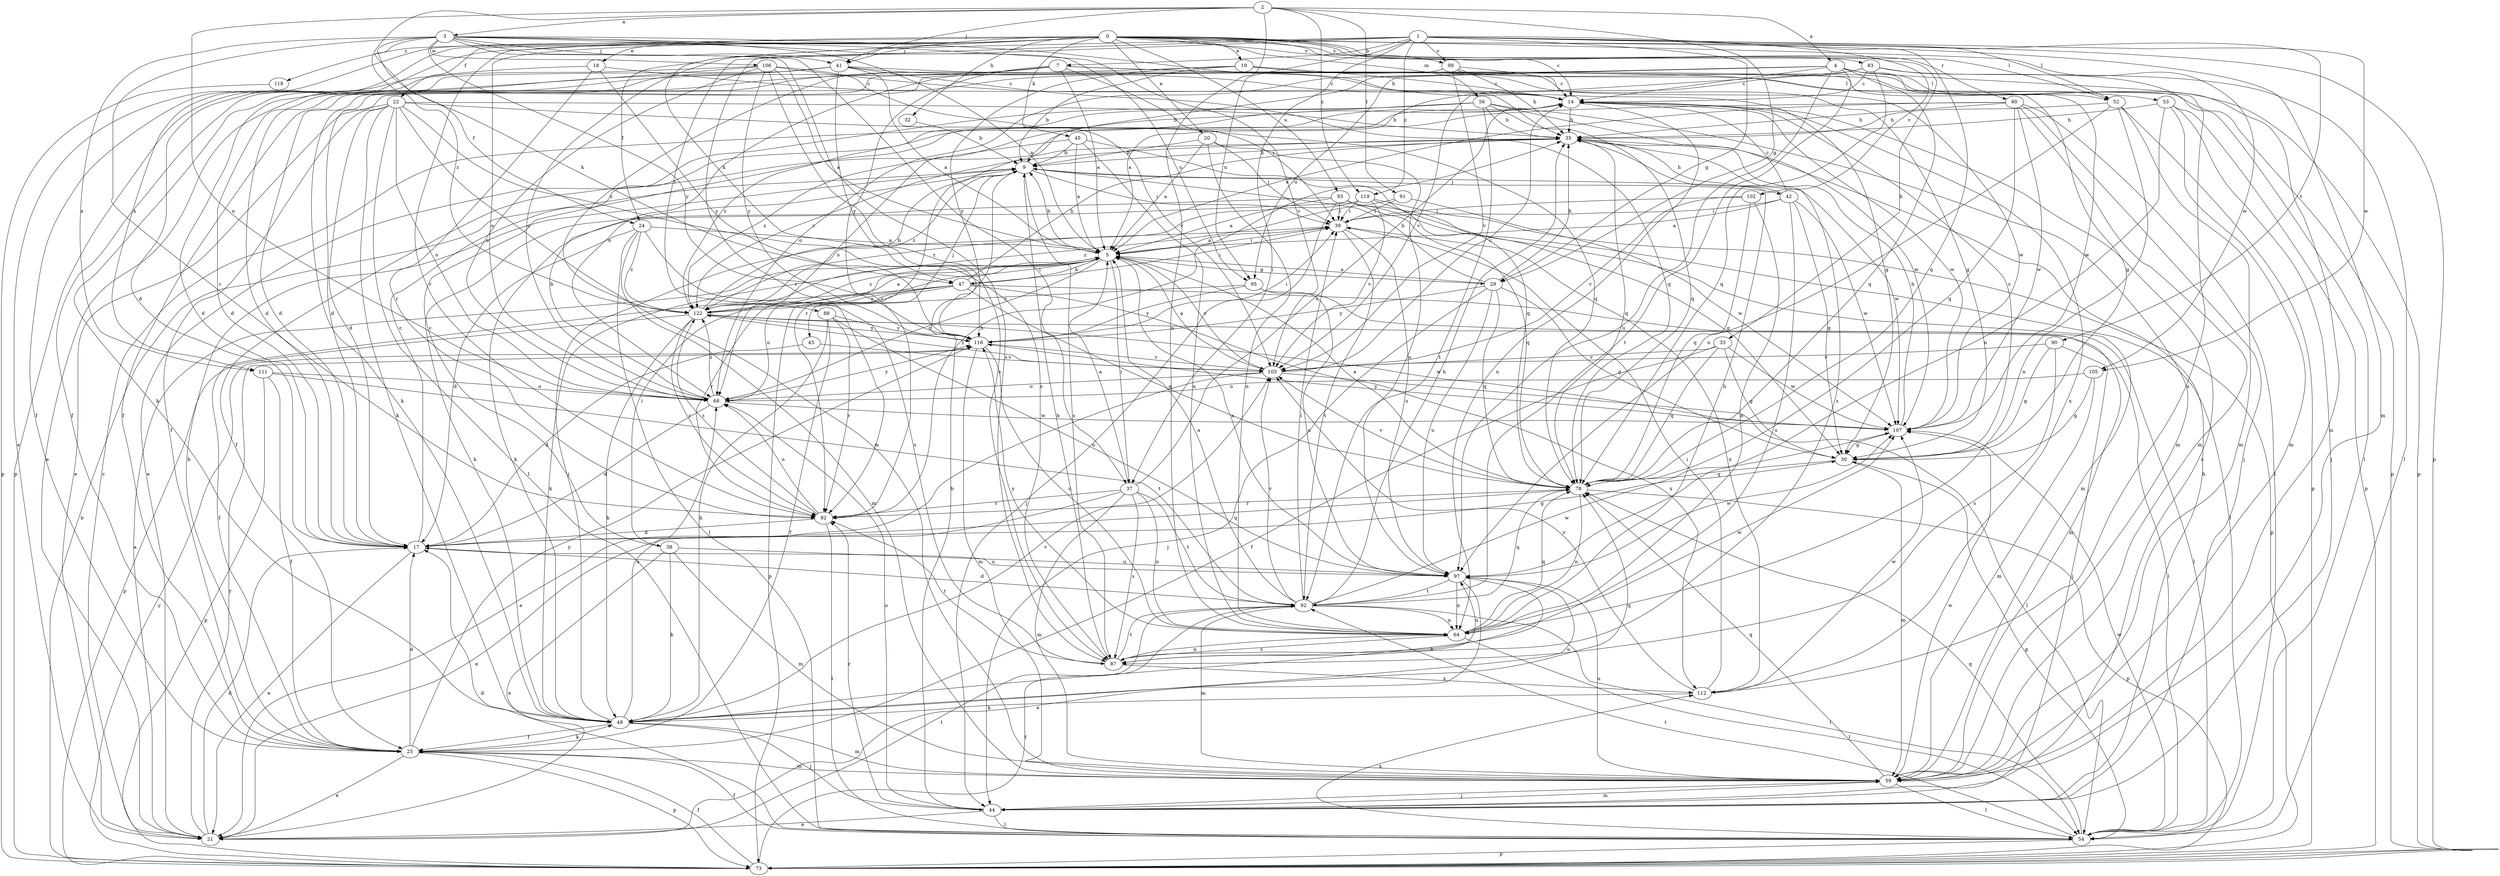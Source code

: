 strict digraph  {
0;
1;
2;
3;
4;
5;
7;
9;
14;
17;
18;
19;
20;
21;
22;
24;
25;
29;
30;
32;
33;
35;
37;
38;
39;
41;
42;
43;
44;
45;
47;
48;
52;
53;
54;
56;
59;
64;
68;
73;
78;
80;
82;
83;
87;
88;
90;
91;
92;
93;
95;
97;
99;
102;
103;
105;
106;
107;
111;
112;
116;
118;
119;
122;
0 -> 14  [label=c];
0 -> 17  [label=d];
0 -> 18  [label=e];
0 -> 19  [label=e];
0 -> 20  [label=e];
0 -> 21  [label=e];
0 -> 22  [label=f];
0 -> 24  [label=f];
0 -> 32  [label=h];
0 -> 33  [label=h];
0 -> 41  [label=j];
0 -> 45  [label=k];
0 -> 47  [label=k];
0 -> 52  [label=l];
0 -> 56  [label=m];
0 -> 59  [label=m];
0 -> 68  [label=o];
0 -> 73  [label=p];
0 -> 80  [label=r];
0 -> 82  [label=r];
0 -> 83  [label=s];
0 -> 93  [label=u];
0 -> 99  [label=v];
0 -> 105  [label=w];
0 -> 111  [label=x];
0 -> 118  [label=z];
1 -> 7  [label=b];
1 -> 29  [label=g];
1 -> 37  [label=i];
1 -> 52  [label=l];
1 -> 68  [label=o];
1 -> 78  [label=q];
1 -> 82  [label=r];
1 -> 88  [label=t];
1 -> 90  [label=t];
1 -> 95  [label=u];
1 -> 99  [label=v];
1 -> 102  [label=v];
1 -> 105  [label=w];
1 -> 119  [label=z];
2 -> 3  [label=a];
2 -> 4  [label=a];
2 -> 29  [label=g];
2 -> 41  [label=j];
2 -> 64  [label=n];
2 -> 68  [label=o];
2 -> 91  [label=t];
2 -> 119  [label=z];
2 -> 122  [label=z];
3 -> 5  [label=a];
3 -> 24  [label=f];
3 -> 35  [label=h];
3 -> 37  [label=i];
3 -> 41  [label=j];
3 -> 47  [label=k];
3 -> 82  [label=r];
3 -> 87  [label=s];
3 -> 95  [label=u];
3 -> 103  [label=v];
3 -> 106  [label=w];
3 -> 111  [label=x];
3 -> 116  [label=y];
4 -> 9  [label=b];
4 -> 14  [label=c];
4 -> 17  [label=d];
4 -> 52  [label=l];
4 -> 59  [label=m];
4 -> 68  [label=o];
4 -> 78  [label=q];
4 -> 92  [label=t];
4 -> 95  [label=u];
4 -> 97  [label=u];
4 -> 107  [label=w];
5 -> 9  [label=b];
5 -> 29  [label=g];
5 -> 37  [label=i];
5 -> 38  [label=i];
5 -> 39  [label=i];
5 -> 47  [label=k];
5 -> 48  [label=k];
5 -> 68  [label=o];
5 -> 82  [label=r];
5 -> 103  [label=v];
5 -> 122  [label=z];
7 -> 5  [label=a];
7 -> 17  [label=d];
7 -> 21  [label=e];
7 -> 39  [label=i];
7 -> 53  [label=l];
7 -> 54  [label=l];
7 -> 68  [label=o];
7 -> 73  [label=p];
7 -> 82  [label=r];
7 -> 122  [label=z];
9 -> 39  [label=i];
9 -> 42  [label=j];
9 -> 43  [label=j];
9 -> 87  [label=s];
9 -> 107  [label=w];
9 -> 122  [label=z];
14 -> 35  [label=h];
14 -> 64  [label=n];
14 -> 107  [label=w];
14 -> 112  [label=x];
17 -> 14  [label=c];
17 -> 21  [label=e];
17 -> 30  [label=g];
17 -> 78  [label=q];
17 -> 97  [label=u];
18 -> 14  [label=c];
18 -> 25  [label=f];
18 -> 82  [label=r];
18 -> 116  [label=y];
19 -> 9  [label=b];
19 -> 14  [label=c];
19 -> 25  [label=f];
19 -> 30  [label=g];
19 -> 107  [label=w];
19 -> 116  [label=y];
20 -> 5  [label=a];
20 -> 9  [label=b];
20 -> 39  [label=i];
20 -> 64  [label=n];
20 -> 97  [label=u];
21 -> 5  [label=a];
21 -> 14  [label=c];
21 -> 17  [label=d];
21 -> 92  [label=t];
21 -> 116  [label=y];
22 -> 17  [label=d];
22 -> 21  [label=e];
22 -> 25  [label=f];
22 -> 35  [label=h];
22 -> 48  [label=k];
22 -> 54  [label=l];
22 -> 59  [label=m];
22 -> 68  [label=o];
22 -> 78  [label=q];
22 -> 87  [label=s];
24 -> 5  [label=a];
24 -> 17  [label=d];
24 -> 54  [label=l];
24 -> 59  [label=m];
24 -> 87  [label=s];
24 -> 122  [label=z];
25 -> 9  [label=b];
25 -> 17  [label=d];
25 -> 21  [label=e];
25 -> 48  [label=k];
25 -> 59  [label=m];
25 -> 73  [label=p];
25 -> 116  [label=y];
29 -> 5  [label=a];
29 -> 9  [label=b];
29 -> 30  [label=g];
29 -> 35  [label=h];
29 -> 44  [label=j];
29 -> 78  [label=q];
29 -> 97  [label=u];
29 -> 116  [label=y];
30 -> 14  [label=c];
30 -> 59  [label=m];
30 -> 78  [label=q];
32 -> 9  [label=b];
33 -> 25  [label=f];
33 -> 30  [label=g];
33 -> 78  [label=q];
33 -> 103  [label=v];
33 -> 107  [label=w];
35 -> 9  [label=b];
35 -> 25  [label=f];
35 -> 78  [label=q];
35 -> 87  [label=s];
35 -> 122  [label=z];
37 -> 5  [label=a];
37 -> 14  [label=c];
37 -> 21  [label=e];
37 -> 59  [label=m];
37 -> 64  [label=n];
37 -> 82  [label=r];
37 -> 87  [label=s];
37 -> 92  [label=t];
38 -> 14  [label=c];
38 -> 21  [label=e];
38 -> 48  [label=k];
38 -> 59  [label=m];
38 -> 97  [label=u];
39 -> 5  [label=a];
39 -> 92  [label=t];
39 -> 97  [label=u];
39 -> 112  [label=x];
41 -> 5  [label=a];
41 -> 14  [label=c];
41 -> 17  [label=d];
41 -> 25  [label=f];
41 -> 30  [label=g];
41 -> 48  [label=k];
41 -> 78  [label=q];
41 -> 116  [label=y];
42 -> 5  [label=a];
42 -> 14  [label=c];
42 -> 30  [label=g];
42 -> 35  [label=h];
42 -> 39  [label=i];
42 -> 87  [label=s];
42 -> 107  [label=w];
43 -> 17  [label=d];
43 -> 103  [label=v];
44 -> 9  [label=b];
44 -> 14  [label=c];
44 -> 21  [label=e];
44 -> 35  [label=h];
44 -> 54  [label=l];
44 -> 59  [label=m];
44 -> 68  [label=o];
44 -> 82  [label=r];
45 -> 5  [label=a];
45 -> 9  [label=b];
45 -> 64  [label=n];
45 -> 78  [label=q];
45 -> 122  [label=z];
47 -> 25  [label=f];
47 -> 35  [label=h];
47 -> 39  [label=i];
47 -> 54  [label=l];
47 -> 68  [label=o];
47 -> 73  [label=p];
47 -> 78  [label=q];
47 -> 112  [label=x];
47 -> 122  [label=z];
48 -> 25  [label=f];
48 -> 39  [label=i];
48 -> 44  [label=j];
48 -> 59  [label=m];
48 -> 68  [label=o];
48 -> 78  [label=q];
48 -> 97  [label=u];
48 -> 103  [label=v];
52 -> 35  [label=h];
52 -> 59  [label=m];
52 -> 64  [label=n];
52 -> 73  [label=p];
52 -> 97  [label=u];
53 -> 35  [label=h];
53 -> 44  [label=j];
53 -> 59  [label=m];
53 -> 73  [label=p];
53 -> 97  [label=u];
54 -> 17  [label=d];
54 -> 25  [label=f];
54 -> 30  [label=g];
54 -> 73  [label=p];
54 -> 78  [label=q];
54 -> 92  [label=t];
54 -> 107  [label=w];
54 -> 112  [label=x];
56 -> 21  [label=e];
56 -> 35  [label=h];
56 -> 59  [label=m];
56 -> 68  [label=o];
56 -> 78  [label=q];
56 -> 92  [label=t];
56 -> 107  [label=w];
56 -> 122  [label=z];
59 -> 44  [label=j];
59 -> 54  [label=l];
59 -> 78  [label=q];
59 -> 97  [label=u];
59 -> 107  [label=w];
64 -> 35  [label=h];
64 -> 54  [label=l];
64 -> 78  [label=q];
64 -> 87  [label=s];
64 -> 107  [label=w];
64 -> 116  [label=y];
68 -> 9  [label=b];
68 -> 17  [label=d];
68 -> 107  [label=w];
68 -> 116  [label=y];
68 -> 122  [label=z];
73 -> 9  [label=b];
73 -> 25  [label=f];
73 -> 92  [label=t];
73 -> 116  [label=y];
78 -> 5  [label=a];
78 -> 64  [label=n];
78 -> 73  [label=p];
78 -> 82  [label=r];
78 -> 103  [label=v];
80 -> 5  [label=a];
80 -> 35  [label=h];
80 -> 44  [label=j];
80 -> 54  [label=l];
80 -> 59  [label=m];
80 -> 78  [label=q];
80 -> 82  [label=r];
80 -> 107  [label=w];
82 -> 17  [label=d];
82 -> 35  [label=h];
82 -> 54  [label=l];
82 -> 68  [label=o];
82 -> 122  [label=z];
83 -> 5  [label=a];
83 -> 14  [label=c];
83 -> 54  [label=l];
83 -> 78  [label=q];
83 -> 103  [label=v];
83 -> 112  [label=x];
87 -> 9  [label=b];
87 -> 64  [label=n];
87 -> 82  [label=r];
87 -> 92  [label=t];
87 -> 97  [label=u];
87 -> 112  [label=x];
88 -> 25  [label=f];
88 -> 48  [label=k];
88 -> 82  [label=r];
88 -> 97  [label=u];
88 -> 116  [label=y];
90 -> 30  [label=g];
90 -> 44  [label=j];
90 -> 87  [label=s];
90 -> 103  [label=v];
91 -> 39  [label=i];
91 -> 107  [label=w];
91 -> 122  [label=z];
92 -> 5  [label=a];
92 -> 17  [label=d];
92 -> 35  [label=h];
92 -> 39  [label=i];
92 -> 54  [label=l];
92 -> 59  [label=m];
92 -> 64  [label=n];
92 -> 78  [label=q];
92 -> 103  [label=v];
92 -> 107  [label=w];
93 -> 5  [label=a];
93 -> 39  [label=i];
93 -> 44  [label=j];
93 -> 48  [label=k];
93 -> 54  [label=l];
93 -> 59  [label=m];
93 -> 78  [label=q];
95 -> 59  [label=m];
95 -> 97  [label=u];
95 -> 116  [label=y];
95 -> 122  [label=z];
97 -> 5  [label=a];
97 -> 21  [label=e];
97 -> 48  [label=k];
97 -> 64  [label=n];
97 -> 92  [label=t];
97 -> 107  [label=w];
99 -> 14  [label=c];
99 -> 17  [label=d];
99 -> 30  [label=g];
99 -> 35  [label=h];
99 -> 48  [label=k];
99 -> 73  [label=p];
99 -> 103  [label=v];
102 -> 39  [label=i];
102 -> 64  [label=n];
102 -> 78  [label=q];
102 -> 103  [label=v];
103 -> 5  [label=a];
103 -> 14  [label=c];
103 -> 21  [label=e];
103 -> 54  [label=l];
103 -> 68  [label=o];
103 -> 122  [label=z];
105 -> 30  [label=g];
105 -> 59  [label=m];
105 -> 68  [label=o];
106 -> 5  [label=a];
106 -> 14  [label=c];
106 -> 17  [label=d];
106 -> 68  [label=o];
106 -> 73  [label=p];
106 -> 87  [label=s];
106 -> 103  [label=v];
106 -> 116  [label=y];
107 -> 30  [label=g];
107 -> 35  [label=h];
107 -> 116  [label=y];
111 -> 25  [label=f];
111 -> 68  [label=o];
111 -> 73  [label=p];
111 -> 92  [label=t];
112 -> 39  [label=i];
112 -> 48  [label=k];
112 -> 103  [label=v];
112 -> 107  [label=w];
116 -> 39  [label=i];
116 -> 59  [label=m];
116 -> 64  [label=n];
116 -> 103  [label=v];
118 -> 73  [label=p];
119 -> 30  [label=g];
119 -> 39  [label=i];
119 -> 48  [label=k];
119 -> 73  [label=p];
119 -> 103  [label=v];
119 -> 122  [label=z];
122 -> 5  [label=a];
122 -> 9  [label=b];
122 -> 48  [label=k];
122 -> 54  [label=l];
122 -> 73  [label=p];
122 -> 82  [label=r];
122 -> 107  [label=w];
122 -> 116  [label=y];
}
